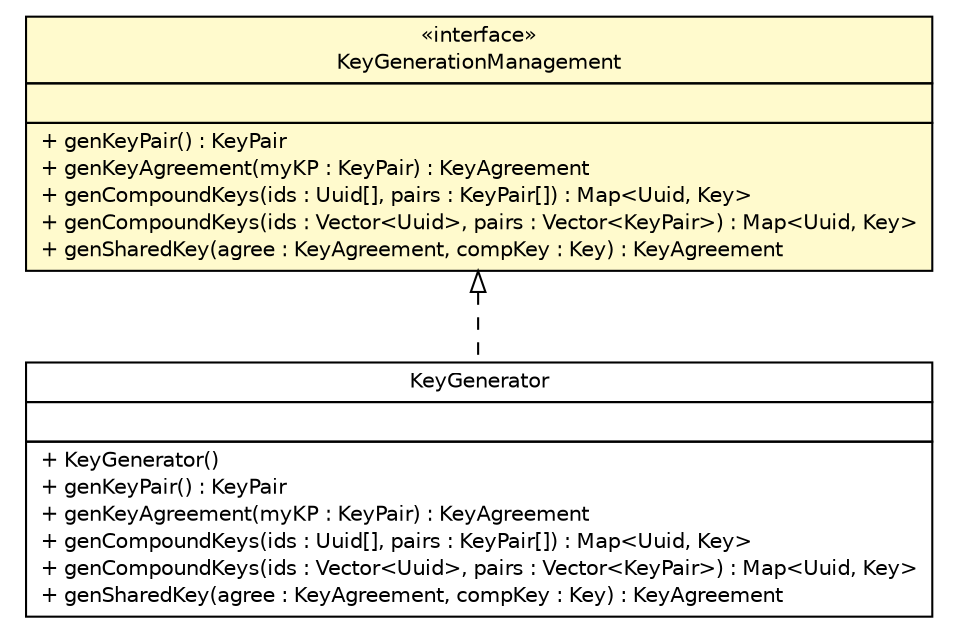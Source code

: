 #!/usr/local/bin/dot
#
# Class diagram 
# Generated by UMLGraph version R5_6 (http://www.umlgraph.org/)
#

digraph G {
	edge [fontname="Helvetica",fontsize=10,labelfontname="Helvetica",labelfontsize=10];
	node [fontname="Helvetica",fontsize=10,shape=plaintext];
	nodesep=0.25;
	ranksep=0.5;
	// sorcer.core.loki.key.KeyGenerator
	c263212 [label=<<table title="sorcer.core.loki.key.KeyGenerator" border="0" cellborder="1" cellspacing="0" cellpadding="2" port="p" href="./KeyGenerator.html">
		<tr><td><table border="0" cellspacing="0" cellpadding="1">
<tr><td align="center" balign="center"> KeyGenerator </td></tr>
		</table></td></tr>
		<tr><td><table border="0" cellspacing="0" cellpadding="1">
<tr><td align="left" balign="left">  </td></tr>
		</table></td></tr>
		<tr><td><table border="0" cellspacing="0" cellpadding="1">
<tr><td align="left" balign="left"> + KeyGenerator() </td></tr>
<tr><td align="left" balign="left"> + genKeyPair() : KeyPair </td></tr>
<tr><td align="left" balign="left"> + genKeyAgreement(myKP : KeyPair) : KeyAgreement </td></tr>
<tr><td align="left" balign="left"> + genCompoundKeys(ids : Uuid[], pairs : KeyPair[]) : Map&lt;Uuid, Key&gt; </td></tr>
<tr><td align="left" balign="left"> + genCompoundKeys(ids : Vector&lt;Uuid&gt;, pairs : Vector&lt;KeyPair&gt;) : Map&lt;Uuid, Key&gt; </td></tr>
<tr><td align="left" balign="left"> + genSharedKey(agree : KeyAgreement, compKey : Key) : KeyAgreement </td></tr>
		</table></td></tr>
		</table>>, URL="./KeyGenerator.html", fontname="Helvetica", fontcolor="black", fontsize=10.0];
	// sorcer.core.loki.key.KeyGenerationManagement
	c263213 [label=<<table title="sorcer.core.loki.key.KeyGenerationManagement" border="0" cellborder="1" cellspacing="0" cellpadding="2" port="p" bgcolor="lemonChiffon" href="./KeyGenerationManagement.html">
		<tr><td><table border="0" cellspacing="0" cellpadding="1">
<tr><td align="center" balign="center"> &#171;interface&#187; </td></tr>
<tr><td align="center" balign="center"> KeyGenerationManagement </td></tr>
		</table></td></tr>
		<tr><td><table border="0" cellspacing="0" cellpadding="1">
<tr><td align="left" balign="left">  </td></tr>
		</table></td></tr>
		<tr><td><table border="0" cellspacing="0" cellpadding="1">
<tr><td align="left" balign="left"> + genKeyPair() : KeyPair </td></tr>
<tr><td align="left" balign="left"> + genKeyAgreement(myKP : KeyPair) : KeyAgreement </td></tr>
<tr><td align="left" balign="left"> + genCompoundKeys(ids : Uuid[], pairs : KeyPair[]) : Map&lt;Uuid, Key&gt; </td></tr>
<tr><td align="left" balign="left"> + genCompoundKeys(ids : Vector&lt;Uuid&gt;, pairs : Vector&lt;KeyPair&gt;) : Map&lt;Uuid, Key&gt; </td></tr>
<tr><td align="left" balign="left"> + genSharedKey(agree : KeyAgreement, compKey : Key) : KeyAgreement </td></tr>
		</table></td></tr>
		</table>>, URL="./KeyGenerationManagement.html", fontname="Helvetica", fontcolor="black", fontsize=10.0];
	//sorcer.core.loki.key.KeyGenerator implements sorcer.core.loki.key.KeyGenerationManagement
	c263213:p -> c263212:p [dir=back,arrowtail=empty,style=dashed];
}

